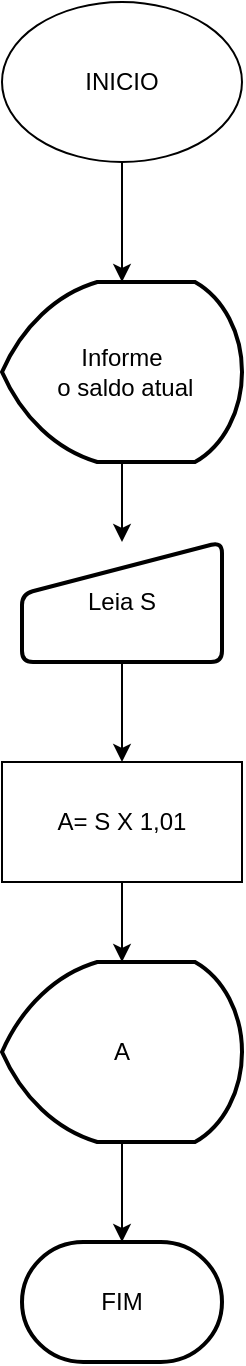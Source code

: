 <mxfile version="26.2.13">
  <diagram id="C5RBs43oDa-KdzZeNtuy" name="Page-1">
    <mxGraphModel dx="1188" dy="713" grid="1" gridSize="10" guides="1" tooltips="1" connect="1" arrows="1" fold="1" page="1" pageScale="1" pageWidth="827" pageHeight="1169" math="0" shadow="0">
      <root>
        <mxCell id="WIyWlLk6GJQsqaUBKTNV-0" />
        <mxCell id="WIyWlLk6GJQsqaUBKTNV-1" parent="WIyWlLk6GJQsqaUBKTNV-0" />
        <mxCell id="WIyWlLk6GJQsqaUBKTNV-2" value="" style="rounded=0;html=1;jettySize=auto;orthogonalLoop=1;fontSize=11;endArrow=block;endFill=0;endSize=8;strokeWidth=1;shadow=0;labelBackgroundColor=none;edgeStyle=orthogonalEdgeStyle;entryX=0.5;entryY=0;entryDx=0;entryDy=0;" parent="WIyWlLk6GJQsqaUBKTNV-1" edge="1">
          <mxGeometry relative="1" as="geometry">
            <mxPoint x="220" y="120" as="sourcePoint" />
            <mxPoint x="220" y="120" as="targetPoint" />
            <Array as="points" />
          </mxGeometry>
        </mxCell>
        <mxCell id="eKTRaCFdjWAk7fQiIxSw-2" value="FIM" style="strokeWidth=2;html=1;shape=mxgraph.flowchart.terminator;whiteSpace=wrap;" vertex="1" parent="WIyWlLk6GJQsqaUBKTNV-1">
          <mxGeometry x="170" y="630" width="100" height="60" as="geometry" />
        </mxCell>
        <mxCell id="eKTRaCFdjWAk7fQiIxSw-3" value="INICIO" style="ellipse;whiteSpace=wrap;html=1;" vertex="1" parent="WIyWlLk6GJQsqaUBKTNV-1">
          <mxGeometry x="160" y="10" width="120" height="80" as="geometry" />
        </mxCell>
        <mxCell id="eKTRaCFdjWAk7fQiIxSw-11" value="" style="edgeStyle=orthogonalEdgeStyle;rounded=0;orthogonalLoop=1;jettySize=auto;html=1;" edge="1" parent="WIyWlLk6GJQsqaUBKTNV-1" source="eKTRaCFdjWAk7fQiIxSw-4" target="eKTRaCFdjWAk7fQiIxSw-9">
          <mxGeometry relative="1" as="geometry" />
        </mxCell>
        <mxCell id="eKTRaCFdjWAk7fQiIxSw-4" value="Leia S" style="html=1;strokeWidth=2;shape=manualInput;whiteSpace=wrap;rounded=1;size=26;arcSize=11;" vertex="1" parent="WIyWlLk6GJQsqaUBKTNV-1">
          <mxGeometry x="170" y="280" width="100" height="60" as="geometry" />
        </mxCell>
        <mxCell id="eKTRaCFdjWAk7fQiIxSw-8" value="" style="edgeStyle=orthogonalEdgeStyle;rounded=0;orthogonalLoop=1;jettySize=auto;html=1;" edge="1" parent="WIyWlLk6GJQsqaUBKTNV-1" source="eKTRaCFdjWAk7fQiIxSw-6" target="eKTRaCFdjWAk7fQiIxSw-4">
          <mxGeometry relative="1" as="geometry" />
        </mxCell>
        <mxCell id="eKTRaCFdjWAk7fQiIxSw-6" value="Informe&lt;div&gt;&amp;nbsp;o saldo atual&lt;/div&gt;" style="strokeWidth=2;html=1;shape=mxgraph.flowchart.display;whiteSpace=wrap;" vertex="1" parent="WIyWlLk6GJQsqaUBKTNV-1">
          <mxGeometry x="160" y="150" width="120" height="90" as="geometry" />
        </mxCell>
        <mxCell id="eKTRaCFdjWAk7fQiIxSw-7" value="" style="endArrow=classic;html=1;rounded=0;exitX=0.5;exitY=1;exitDx=0;exitDy=0;entryX=0.5;entryY=0;entryDx=0;entryDy=0;entryPerimeter=0;" edge="1" parent="WIyWlLk6GJQsqaUBKTNV-1" source="eKTRaCFdjWAk7fQiIxSw-3" target="eKTRaCFdjWAk7fQiIxSw-6">
          <mxGeometry width="50" height="50" relative="1" as="geometry">
            <mxPoint x="390" y="290" as="sourcePoint" />
            <mxPoint x="440" y="240" as="targetPoint" />
          </mxGeometry>
        </mxCell>
        <mxCell id="eKTRaCFdjWAk7fQiIxSw-13" value="" style="edgeStyle=orthogonalEdgeStyle;rounded=0;orthogonalLoop=1;jettySize=auto;html=1;" edge="1" parent="WIyWlLk6GJQsqaUBKTNV-1" source="eKTRaCFdjWAk7fQiIxSw-9" target="eKTRaCFdjWAk7fQiIxSw-12">
          <mxGeometry relative="1" as="geometry" />
        </mxCell>
        <mxCell id="eKTRaCFdjWAk7fQiIxSw-9" value="A= S X 1,01" style="rounded=0;whiteSpace=wrap;html=1;" vertex="1" parent="WIyWlLk6GJQsqaUBKTNV-1">
          <mxGeometry x="160" y="390" width="120" height="60" as="geometry" />
        </mxCell>
        <mxCell id="eKTRaCFdjWAk7fQiIxSw-14" value="" style="edgeStyle=orthogonalEdgeStyle;rounded=0;orthogonalLoop=1;jettySize=auto;html=1;" edge="1" parent="WIyWlLk6GJQsqaUBKTNV-1" source="eKTRaCFdjWAk7fQiIxSw-12" target="eKTRaCFdjWAk7fQiIxSw-2">
          <mxGeometry relative="1" as="geometry" />
        </mxCell>
        <mxCell id="eKTRaCFdjWAk7fQiIxSw-12" value="A" style="strokeWidth=2;html=1;shape=mxgraph.flowchart.display;whiteSpace=wrap;" vertex="1" parent="WIyWlLk6GJQsqaUBKTNV-1">
          <mxGeometry x="160" y="490" width="120" height="90" as="geometry" />
        </mxCell>
      </root>
    </mxGraphModel>
  </diagram>
</mxfile>
